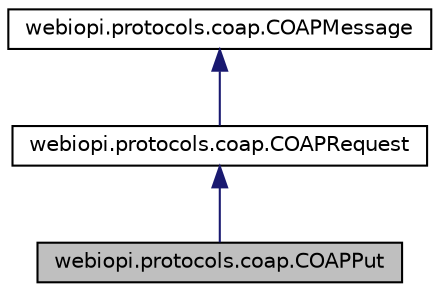 digraph "webiopi.protocols.coap.COAPPut"
{
  edge [fontname="Helvetica",fontsize="10",labelfontname="Helvetica",labelfontsize="10"];
  node [fontname="Helvetica",fontsize="10",shape=record];
  Node1 [label="webiopi.protocols.coap.COAPPut",height=0.2,width=0.4,color="black", fillcolor="grey75", style="filled", fontcolor="black"];
  Node2 -> Node1 [dir="back",color="midnightblue",fontsize="10",style="solid",fontname="Helvetica"];
  Node2 [label="webiopi.protocols.coap.COAPRequest",height=0.2,width=0.4,color="black", fillcolor="white", style="filled",URL="$classwebiopi_1_1protocols_1_1coap_1_1COAPRequest.html"];
  Node3 -> Node2 [dir="back",color="midnightblue",fontsize="10",style="solid",fontname="Helvetica"];
  Node3 [label="webiopi.protocols.coap.COAPMessage",height=0.2,width=0.4,color="black", fillcolor="white", style="filled",URL="$classwebiopi_1_1protocols_1_1coap_1_1COAPMessage.html"];
}
